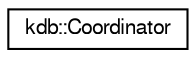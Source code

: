 digraph "Graphical Class Hierarchy"
{
  edge [fontname="FreeSans",fontsize="10",labelfontname="FreeSans",labelfontsize="10"];
  node [fontname="FreeSans",fontsize="10",shape=record];
  rankdir="LR";
  Node1 [label="kdb::Coordinator",height=0.2,width=0.4,color="black", fillcolor="white", style="filled",URL="$classkdb_1_1Coordinator.html",tooltip="Thread safe coordination of ThreadContext per Threads."];
}
